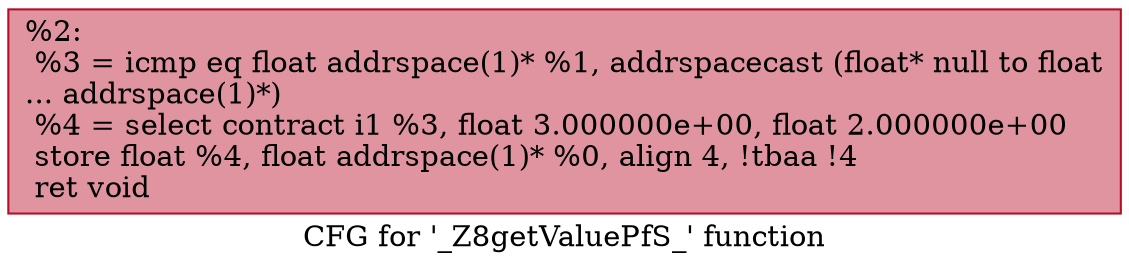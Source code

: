 digraph "CFG for '_Z8getValuePfS_' function" {
	label="CFG for '_Z8getValuePfS_' function";

	Node0x46e8a40 [shape=record,color="#b70d28ff", style=filled, fillcolor="#b70d2870",label="{%2:\l  %3 = icmp eq float addrspace(1)* %1, addrspacecast (float* null to float\l... addrspace(1)*)\l  %4 = select contract i1 %3, float 3.000000e+00, float 2.000000e+00\l  store float %4, float addrspace(1)* %0, align 4, !tbaa !4\l  ret void\l}"];
}

